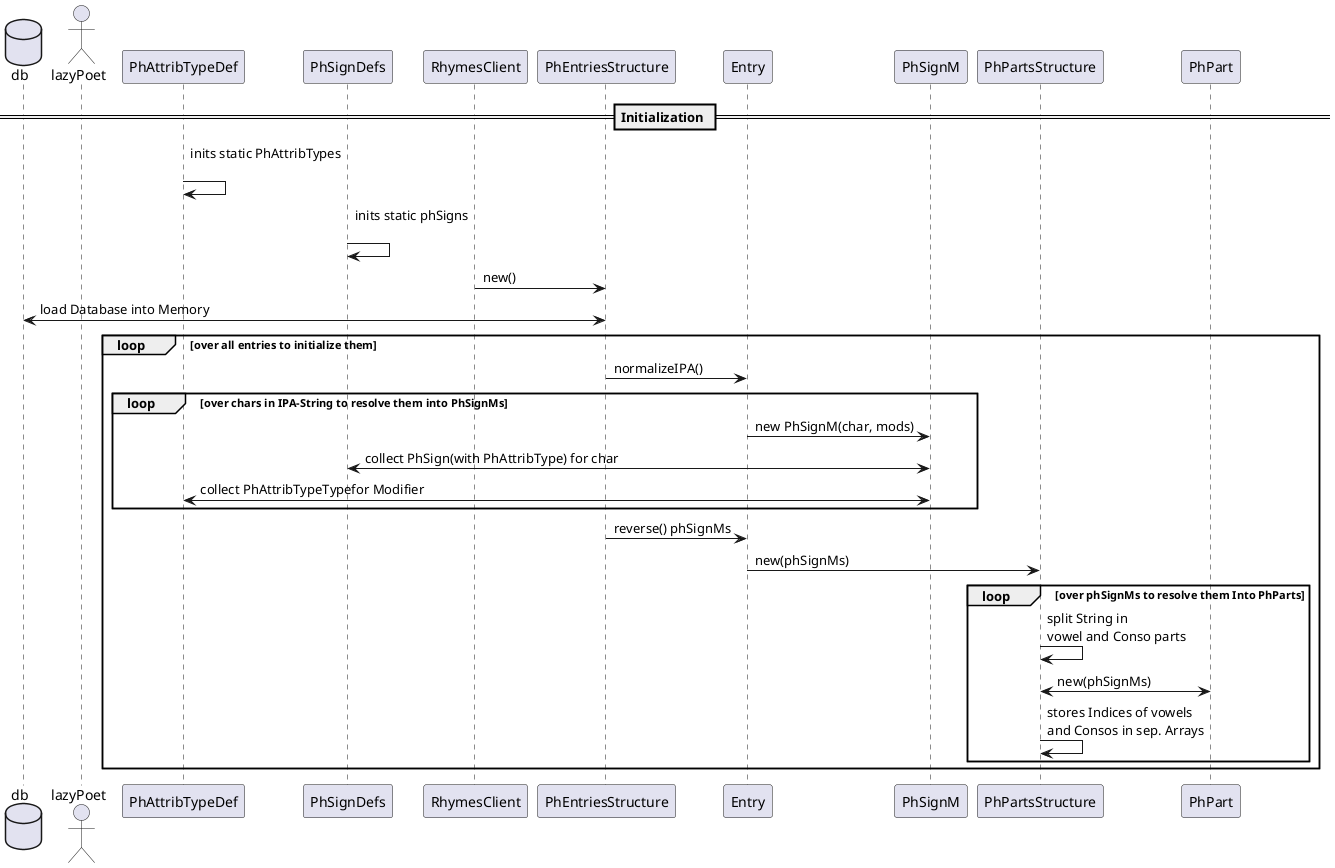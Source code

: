 
@startuml

== Initialization ==
    database db
    actor lazyPoet
    PhAttribTypeDef -> PhAttribTypeDef: inits static PhAttribTypes\n
    PhSignDefs->PhSignDefs: inits static phSigns\n
    RhymesClient ->PhEntriesStructure: new()
   PhEntriesStructure <-> db: load Database into Memory
    loop over all entries to initialize them
       PhEntriesStructure -> Entry: normalizeIPA()
        loop over chars in IPA-String to resolve them into PhSignMs
            'Entry -> Entry: Seperate Char from modifier'
            Entry -> PhSignM: new PhSignM(char, mods)
            PhSignM <-> PhSignDefs: collect PhSign(with PhAttribType) for char

            PhSignM <->  PhAttribTypeDef: collect PhAttribTypeTypefor Modifier
            'Entry <-- PhSignM: static PhAttribType'
        end
       PhEntriesStructure -> Entry: reverse() phSignMs
        Entry -> PhPartsStructure: new(phSignMs)
        loop over phSignMs to resolve them Into PhParts
            PhPartsStructure -> PhPartsStructure: split String in \nvowel and Conso parts
            PhPartsStructure <-> PhPart: new(phSignMs)
            PhPartsStructure -> PhPartsStructure: stores Indices of vowels \nand Consos in sep. Arrays
        end
    end
@enduml